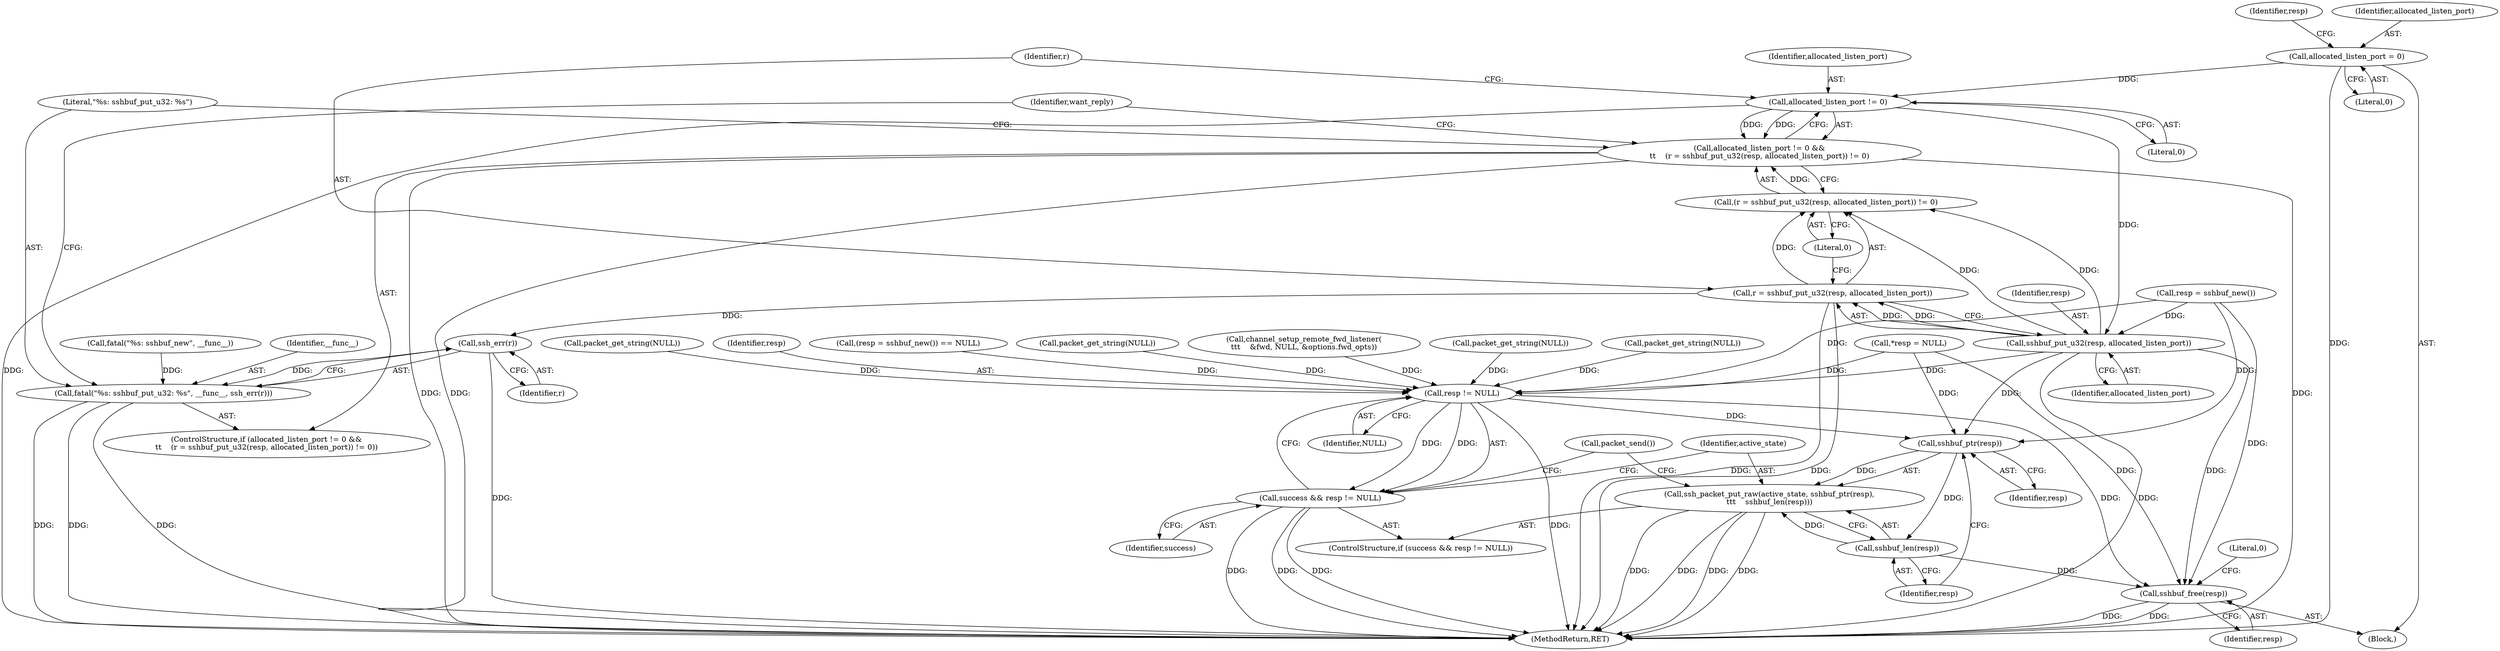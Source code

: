 digraph "0_src_c76fac666ea038753294f2ac94d310f8adece9ce@API" {
"1000260" [label="(Call,allocated_listen_port != 0)"];
"1000118" [label="(Call,allocated_listen_port = 0)"];
"1000259" [label="(Call,allocated_listen_port != 0 &&\n\t\t    (r = sshbuf_put_u32(resp, allocated_listen_port)) != 0)"];
"1000266" [label="(Call,sshbuf_put_u32(resp, allocated_listen_port))"];
"1000263" [label="(Call,(r = sshbuf_put_u32(resp, allocated_listen_port)) != 0)"];
"1000264" [label="(Call,r = sshbuf_put_u32(resp, allocated_listen_port))"];
"1000273" [label="(Call,ssh_err(r))"];
"1000270" [label="(Call,fatal(\"%s: sshbuf_put_u32: %s\", __func__, ssh_err(r)))"];
"1000460" [label="(Call,resp != NULL)"];
"1000458" [label="(Call,success && resp != NULL)"];
"1000465" [label="(Call,sshbuf_ptr(resp))"];
"1000463" [label="(Call,ssh_packet_put_raw(active_state, sshbuf_ptr(resp),\n\t\t\t    sshbuf_len(resp)))"];
"1000467" [label="(Call,sshbuf_len(resp))"];
"1000473" [label="(Call,sshbuf_free(resp))"];
"1000255" [label="(Call,fatal(\"%s: sshbuf_new\", __func__))"];
"1000258" [label="(ControlStructure,if (allocated_listen_port != 0 &&\n\t\t    (r = sshbuf_put_u32(resp, allocated_listen_port)) != 0))"];
"1000465" [label="(Call,sshbuf_ptr(resp))"];
"1000294" [label="(Call,packet_get_string(NULL))"];
"1000267" [label="(Identifier,resp)"];
"1000464" [label="(Identifier,active_state)"];
"1000477" [label="(MethodReturn,RET)"];
"1000265" [label="(Identifier,r)"];
"1000461" [label="(Identifier,resp)"];
"1000476" [label="(Literal,0)"];
"1000469" [label="(Call,packet_send())"];
"1000118" [label="(Call,allocated_listen_port = 0)"];
"1000123" [label="(Identifier,resp)"];
"1000463" [label="(Call,ssh_packet_put_raw(active_state, sshbuf_ptr(resp),\n\t\t\t    sshbuf_len(resp)))"];
"1000264" [label="(Call,r = sshbuf_put_u32(resp, allocated_listen_port))"];
"1000458" [label="(Call,success && resp != NULL)"];
"1000119" [label="(Identifier,allocated_listen_port)"];
"1000261" [label="(Identifier,allocated_listen_port)"];
"1000120" [label="(Literal,0)"];
"1000251" [label="(Call,resp = sshbuf_new())"];
"1000269" [label="(Literal,0)"];
"1000266" [label="(Call,sshbuf_put_u32(resp, allocated_listen_port))"];
"1000272" [label="(Identifier,__func__)"];
"1000250" [label="(Call,(resp = sshbuf_new()) == NULL)"];
"1000460" [label="(Call,resp != NULL)"];
"1000127" [label="(Call,packet_get_string(NULL))"];
"1000457" [label="(ControlStructure,if (success && resp != NULL))"];
"1000259" [label="(Call,allocated_listen_port != 0 &&\n\t\t    (r = sshbuf_put_u32(resp, allocated_listen_port)) != 0)"];
"1000374" [label="(Call,channel_setup_remote_fwd_listener(\n\t\t\t    &fwd, NULL, &options.fwd_opts))"];
"1000468" [label="(Identifier,resp)"];
"1000466" [label="(Identifier,resp)"];
"1000405" [label="(Call,packet_get_string(NULL))"];
"1000273" [label="(Call,ssh_err(r))"];
"1000260" [label="(Call,allocated_listen_port != 0)"];
"1000473" [label="(Call,sshbuf_free(resp))"];
"1000271" [label="(Literal,\"%s: sshbuf_put_u32: %s\")"];
"1000450" [label="(Identifier,want_reply)"];
"1000109" [label="(Block,)"];
"1000340" [label="(Call,packet_get_string(NULL))"];
"1000268" [label="(Identifier,allocated_listen_port)"];
"1000122" [label="(Call,*resp = NULL)"];
"1000467" [label="(Call,sshbuf_len(resp))"];
"1000474" [label="(Identifier,resp)"];
"1000262" [label="(Literal,0)"];
"1000462" [label="(Identifier,NULL)"];
"1000270" [label="(Call,fatal(\"%s: sshbuf_put_u32: %s\", __func__, ssh_err(r)))"];
"1000459" [label="(Identifier,success)"];
"1000274" [label="(Identifier,r)"];
"1000263" [label="(Call,(r = sshbuf_put_u32(resp, allocated_listen_port)) != 0)"];
"1000260" -> "1000259"  [label="AST: "];
"1000260" -> "1000262"  [label="CFG: "];
"1000261" -> "1000260"  [label="AST: "];
"1000262" -> "1000260"  [label="AST: "];
"1000265" -> "1000260"  [label="CFG: "];
"1000259" -> "1000260"  [label="CFG: "];
"1000260" -> "1000477"  [label="DDG: "];
"1000260" -> "1000259"  [label="DDG: "];
"1000260" -> "1000259"  [label="DDG: "];
"1000118" -> "1000260"  [label="DDG: "];
"1000260" -> "1000266"  [label="DDG: "];
"1000118" -> "1000109"  [label="AST: "];
"1000118" -> "1000120"  [label="CFG: "];
"1000119" -> "1000118"  [label="AST: "];
"1000120" -> "1000118"  [label="AST: "];
"1000123" -> "1000118"  [label="CFG: "];
"1000118" -> "1000477"  [label="DDG: "];
"1000259" -> "1000258"  [label="AST: "];
"1000259" -> "1000263"  [label="CFG: "];
"1000263" -> "1000259"  [label="AST: "];
"1000271" -> "1000259"  [label="CFG: "];
"1000450" -> "1000259"  [label="CFG: "];
"1000259" -> "1000477"  [label="DDG: "];
"1000259" -> "1000477"  [label="DDG: "];
"1000259" -> "1000477"  [label="DDG: "];
"1000263" -> "1000259"  [label="DDG: "];
"1000266" -> "1000264"  [label="AST: "];
"1000266" -> "1000268"  [label="CFG: "];
"1000267" -> "1000266"  [label="AST: "];
"1000268" -> "1000266"  [label="AST: "];
"1000264" -> "1000266"  [label="CFG: "];
"1000266" -> "1000477"  [label="DDG: "];
"1000266" -> "1000263"  [label="DDG: "];
"1000266" -> "1000263"  [label="DDG: "];
"1000266" -> "1000264"  [label="DDG: "];
"1000266" -> "1000264"  [label="DDG: "];
"1000251" -> "1000266"  [label="DDG: "];
"1000266" -> "1000460"  [label="DDG: "];
"1000266" -> "1000465"  [label="DDG: "];
"1000266" -> "1000473"  [label="DDG: "];
"1000263" -> "1000269"  [label="CFG: "];
"1000264" -> "1000263"  [label="AST: "];
"1000269" -> "1000263"  [label="AST: "];
"1000264" -> "1000263"  [label="DDG: "];
"1000265" -> "1000264"  [label="AST: "];
"1000269" -> "1000264"  [label="CFG: "];
"1000264" -> "1000477"  [label="DDG: "];
"1000264" -> "1000477"  [label="DDG: "];
"1000264" -> "1000273"  [label="DDG: "];
"1000273" -> "1000270"  [label="AST: "];
"1000273" -> "1000274"  [label="CFG: "];
"1000274" -> "1000273"  [label="AST: "];
"1000270" -> "1000273"  [label="CFG: "];
"1000273" -> "1000477"  [label="DDG: "];
"1000273" -> "1000270"  [label="DDG: "];
"1000270" -> "1000258"  [label="AST: "];
"1000271" -> "1000270"  [label="AST: "];
"1000272" -> "1000270"  [label="AST: "];
"1000450" -> "1000270"  [label="CFG: "];
"1000270" -> "1000477"  [label="DDG: "];
"1000270" -> "1000477"  [label="DDG: "];
"1000270" -> "1000477"  [label="DDG: "];
"1000255" -> "1000270"  [label="DDG: "];
"1000460" -> "1000458"  [label="AST: "];
"1000460" -> "1000462"  [label="CFG: "];
"1000461" -> "1000460"  [label="AST: "];
"1000462" -> "1000460"  [label="AST: "];
"1000458" -> "1000460"  [label="CFG: "];
"1000460" -> "1000477"  [label="DDG: "];
"1000460" -> "1000458"  [label="DDG: "];
"1000460" -> "1000458"  [label="DDG: "];
"1000122" -> "1000460"  [label="DDG: "];
"1000251" -> "1000460"  [label="DDG: "];
"1000374" -> "1000460"  [label="DDG: "];
"1000250" -> "1000460"  [label="DDG: "];
"1000294" -> "1000460"  [label="DDG: "];
"1000405" -> "1000460"  [label="DDG: "];
"1000127" -> "1000460"  [label="DDG: "];
"1000340" -> "1000460"  [label="DDG: "];
"1000460" -> "1000465"  [label="DDG: "];
"1000460" -> "1000473"  [label="DDG: "];
"1000458" -> "1000457"  [label="AST: "];
"1000458" -> "1000459"  [label="CFG: "];
"1000459" -> "1000458"  [label="AST: "];
"1000464" -> "1000458"  [label="CFG: "];
"1000469" -> "1000458"  [label="CFG: "];
"1000458" -> "1000477"  [label="DDG: "];
"1000458" -> "1000477"  [label="DDG: "];
"1000458" -> "1000477"  [label="DDG: "];
"1000465" -> "1000463"  [label="AST: "];
"1000465" -> "1000466"  [label="CFG: "];
"1000466" -> "1000465"  [label="AST: "];
"1000468" -> "1000465"  [label="CFG: "];
"1000465" -> "1000463"  [label="DDG: "];
"1000122" -> "1000465"  [label="DDG: "];
"1000251" -> "1000465"  [label="DDG: "];
"1000465" -> "1000467"  [label="DDG: "];
"1000463" -> "1000457"  [label="AST: "];
"1000463" -> "1000467"  [label="CFG: "];
"1000464" -> "1000463"  [label="AST: "];
"1000467" -> "1000463"  [label="AST: "];
"1000469" -> "1000463"  [label="CFG: "];
"1000463" -> "1000477"  [label="DDG: "];
"1000463" -> "1000477"  [label="DDG: "];
"1000463" -> "1000477"  [label="DDG: "];
"1000463" -> "1000477"  [label="DDG: "];
"1000467" -> "1000463"  [label="DDG: "];
"1000467" -> "1000468"  [label="CFG: "];
"1000468" -> "1000467"  [label="AST: "];
"1000467" -> "1000473"  [label="DDG: "];
"1000473" -> "1000109"  [label="AST: "];
"1000473" -> "1000474"  [label="CFG: "];
"1000474" -> "1000473"  [label="AST: "];
"1000476" -> "1000473"  [label="CFG: "];
"1000473" -> "1000477"  [label="DDG: "];
"1000473" -> "1000477"  [label="DDG: "];
"1000122" -> "1000473"  [label="DDG: "];
"1000251" -> "1000473"  [label="DDG: "];
}
